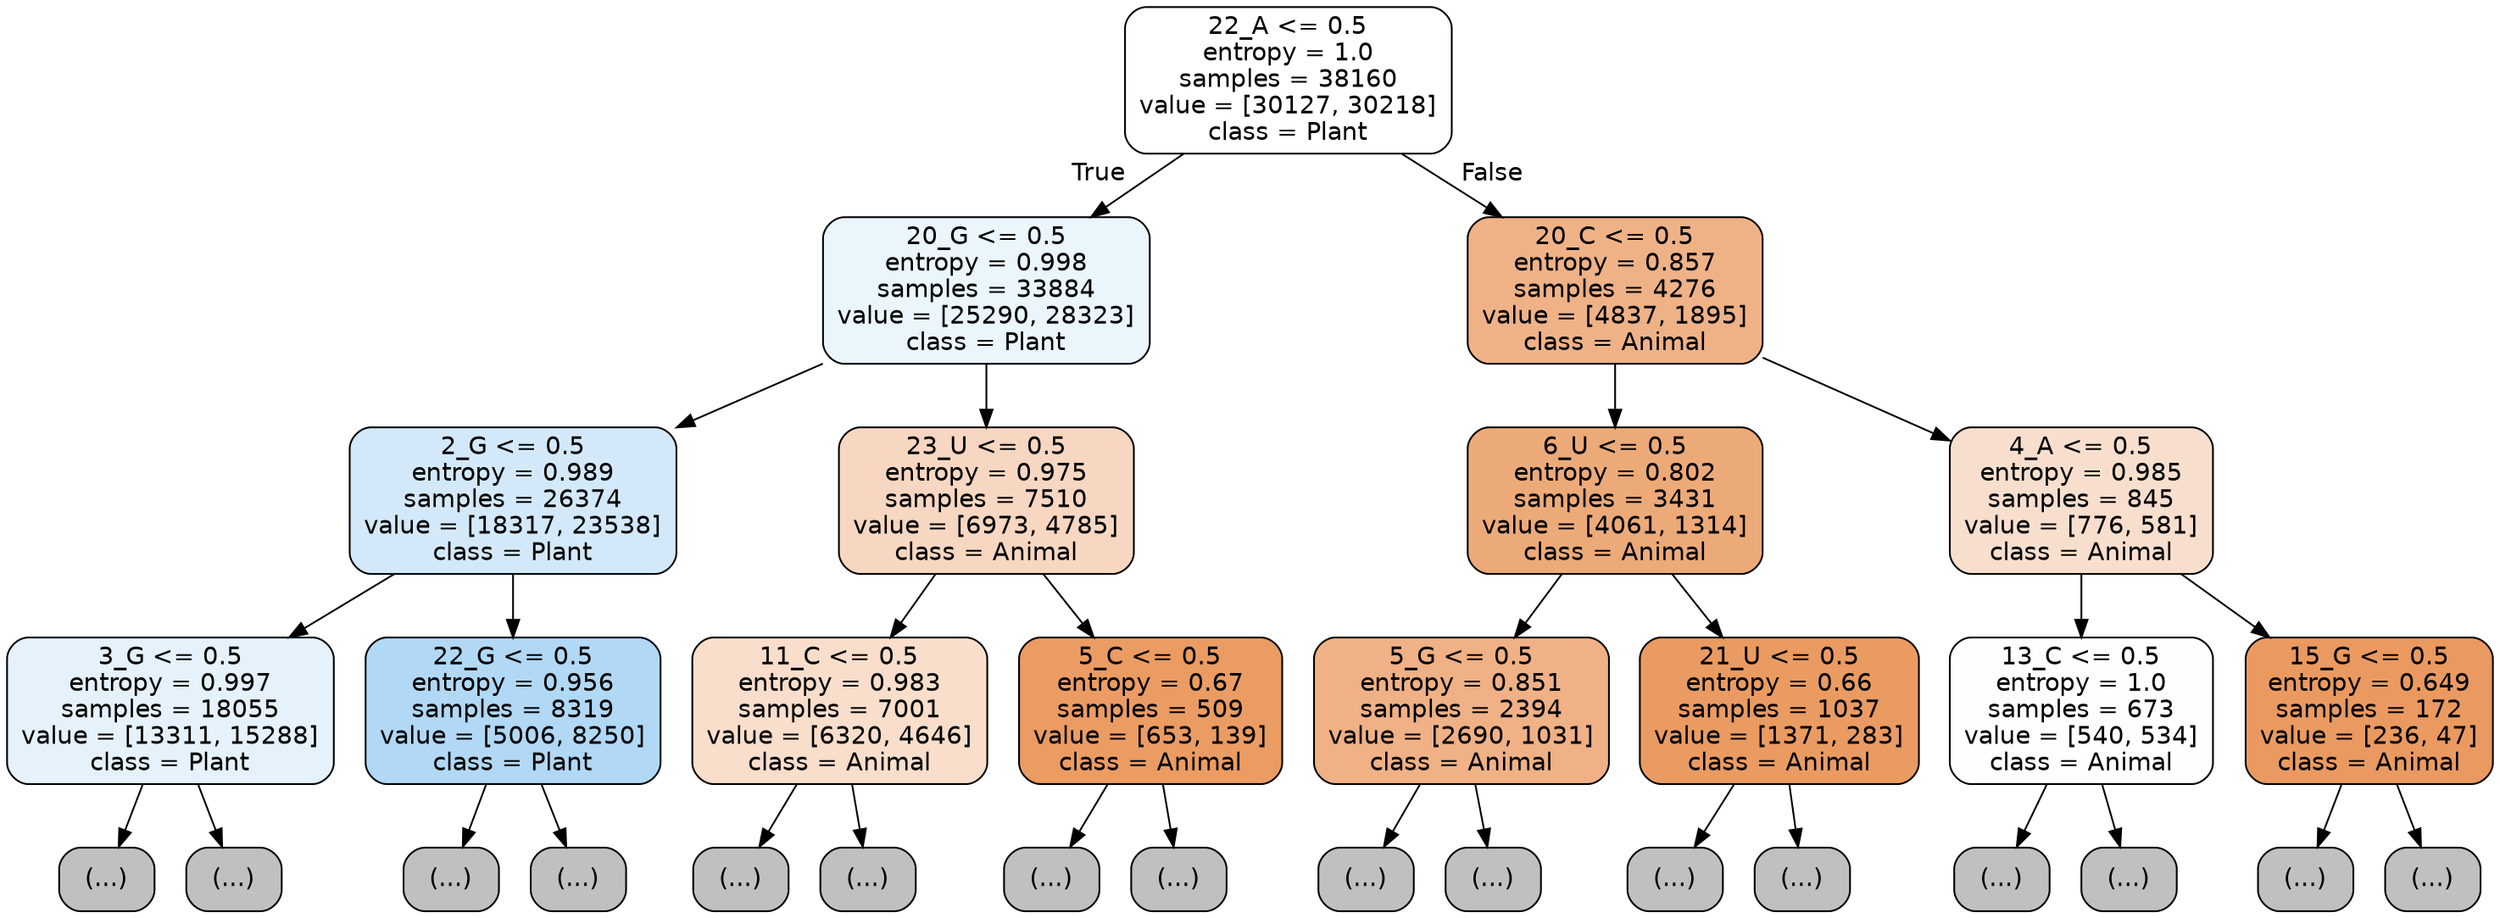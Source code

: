 digraph Tree {
node [shape=box, style="filled, rounded", color="black", fontname="helvetica"] ;
edge [fontname="helvetica"] ;
0 [label="22_A <= 0.5\nentropy = 1.0\nsamples = 38160\nvalue = [30127, 30218]\nclass = Plant", fillcolor="#feffff"] ;
1 [label="20_G <= 0.5\nentropy = 0.998\nsamples = 33884\nvalue = [25290, 28323]\nclass = Plant", fillcolor="#eaf5fc"] ;
0 -> 1 [labeldistance=2.5, labelangle=45, headlabel="True"] ;
2 [label="2_G <= 0.5\nentropy = 0.989\nsamples = 26374\nvalue = [18317, 23538]\nclass = Plant", fillcolor="#d3e9f9"] ;
1 -> 2 ;
3 [label="3_G <= 0.5\nentropy = 0.997\nsamples = 18055\nvalue = [13311, 15288]\nclass = Plant", fillcolor="#e5f2fc"] ;
2 -> 3 ;
4 [label="(...)", fillcolor="#C0C0C0"] ;
3 -> 4 ;
5791 [label="(...)", fillcolor="#C0C0C0"] ;
3 -> 5791 ;
7942 [label="22_G <= 0.5\nentropy = 0.956\nsamples = 8319\nvalue = [5006, 8250]\nclass = Plant", fillcolor="#b1d8f5"] ;
2 -> 7942 ;
7943 [label="(...)", fillcolor="#C0C0C0"] ;
7942 -> 7943 ;
10742 [label="(...)", fillcolor="#C0C0C0"] ;
7942 -> 10742 ;
11151 [label="23_U <= 0.5\nentropy = 0.975\nsamples = 7510\nvalue = [6973, 4785]\nclass = Animal", fillcolor="#f7d7c1"] ;
1 -> 11151 ;
11152 [label="11_C <= 0.5\nentropy = 0.983\nsamples = 7001\nvalue = [6320, 4646]\nclass = Animal", fillcolor="#f8decb"] ;
11151 -> 11152 ;
11153 [label="(...)", fillcolor="#C0C0C0"] ;
11152 -> 11153 ;
14114 [label="(...)", fillcolor="#C0C0C0"] ;
11152 -> 14114 ;
14855 [label="5_C <= 0.5\nentropy = 0.67\nsamples = 509\nvalue = [653, 139]\nclass = Animal", fillcolor="#eb9c63"] ;
11151 -> 14855 ;
14856 [label="(...)", fillcolor="#C0C0C0"] ;
14855 -> 14856 ;
14971 [label="(...)", fillcolor="#C0C0C0"] ;
14855 -> 14971 ;
15008 [label="20_C <= 0.5\nentropy = 0.857\nsamples = 4276\nvalue = [4837, 1895]\nclass = Animal", fillcolor="#efb287"] ;
0 -> 15008 [labeldistance=2.5, labelangle=-45, headlabel="False"] ;
15009 [label="6_U <= 0.5\nentropy = 0.802\nsamples = 3431\nvalue = [4061, 1314]\nclass = Animal", fillcolor="#edaa79"] ;
15008 -> 15009 ;
15010 [label="5_G <= 0.5\nentropy = 0.851\nsamples = 2394\nvalue = [2690, 1031]\nclass = Animal", fillcolor="#efb185"] ;
15009 -> 15010 ;
15011 [label="(...)", fillcolor="#C0C0C0"] ;
15010 -> 15011 ;
15820 [label="(...)", fillcolor="#C0C0C0"] ;
15010 -> 15820 ;
16169 [label="21_U <= 0.5\nentropy = 0.66\nsamples = 1037\nvalue = [1371, 283]\nclass = Animal", fillcolor="#ea9b62"] ;
15009 -> 16169 ;
16170 [label="(...)", fillcolor="#C0C0C0"] ;
16169 -> 16170 ;
16445 [label="(...)", fillcolor="#C0C0C0"] ;
16169 -> 16445 ;
16524 [label="4_A <= 0.5\nentropy = 0.985\nsamples = 845\nvalue = [776, 581]\nclass = Animal", fillcolor="#f8dfcd"] ;
15008 -> 16524 ;
16525 [label="13_C <= 0.5\nentropy = 1.0\nsamples = 673\nvalue = [540, 534]\nclass = Animal", fillcolor="#fffefd"] ;
16524 -> 16525 ;
16526 [label="(...)", fillcolor="#C0C0C0"] ;
16525 -> 16526 ;
16817 [label="(...)", fillcolor="#C0C0C0"] ;
16525 -> 16817 ;
16884 [label="15_G <= 0.5\nentropy = 0.649\nsamples = 172\nvalue = [236, 47]\nclass = Animal", fillcolor="#ea9a60"] ;
16524 -> 16884 ;
16885 [label="(...)", fillcolor="#C0C0C0"] ;
16884 -> 16885 ;
16936 [label="(...)", fillcolor="#C0C0C0"] ;
16884 -> 16936 ;
}